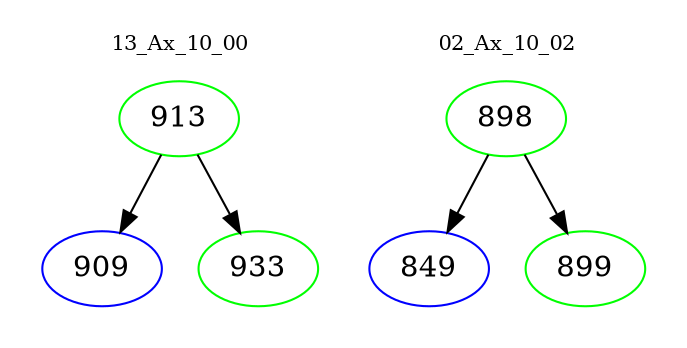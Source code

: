 digraph{
subgraph cluster_0 {
color = white
label = "13_Ax_10_00";
fontsize=10;
T0_913 [label="913", color="green"]
T0_913 -> T0_909 [color="black"]
T0_909 [label="909", color="blue"]
T0_913 -> T0_933 [color="black"]
T0_933 [label="933", color="green"]
}
subgraph cluster_1 {
color = white
label = "02_Ax_10_02";
fontsize=10;
T1_898 [label="898", color="green"]
T1_898 -> T1_849 [color="black"]
T1_849 [label="849", color="blue"]
T1_898 -> T1_899 [color="black"]
T1_899 [label="899", color="green"]
}
}
